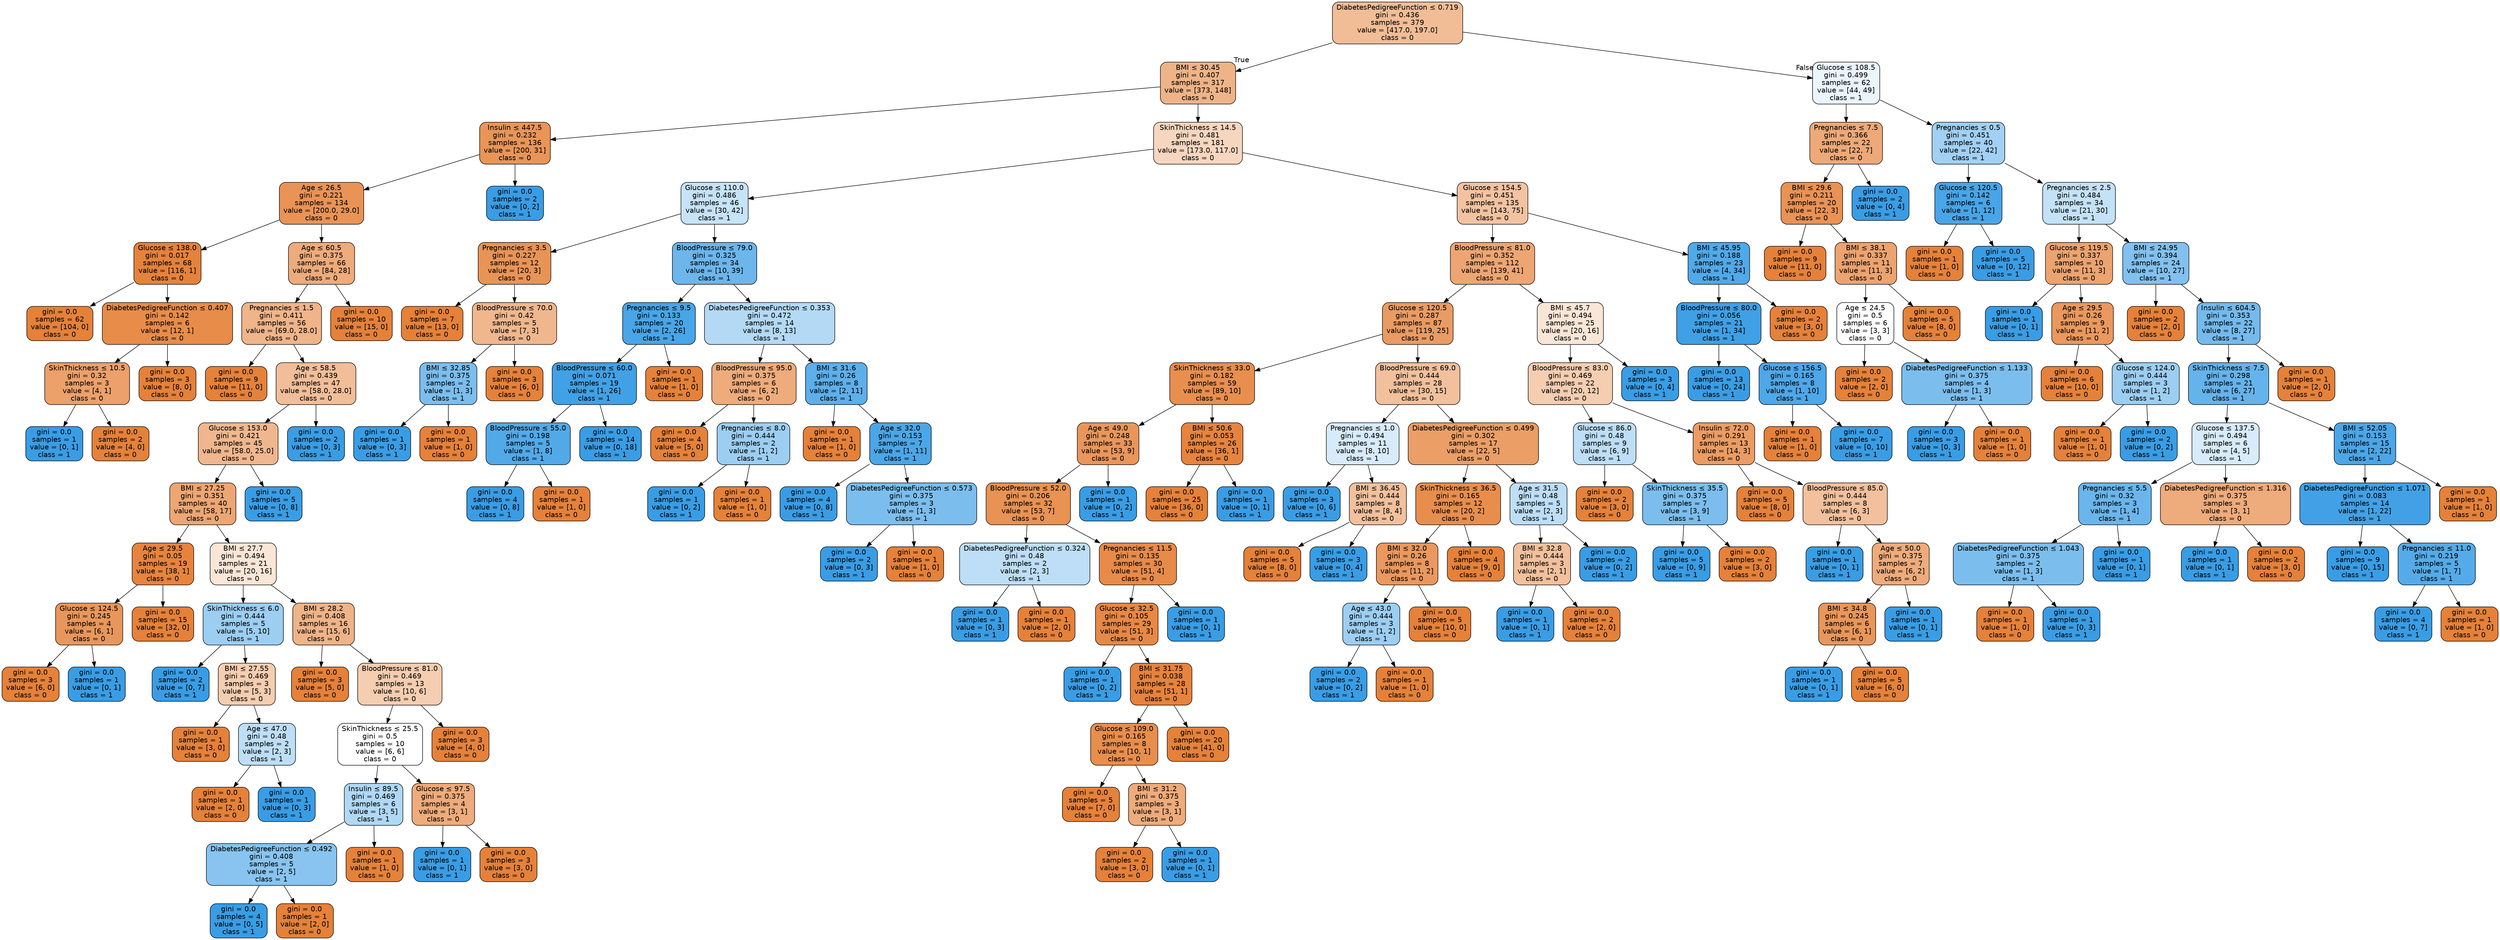 digraph Tree {
node [shape=box, style="filled, rounded", color="black", fontname="helvetica"] ;
edge [fontname="helvetica"] ;
0 [label=<DiabetesPedigreeFunction &le; 0.719<br/>gini = 0.436<br/>samples = 379<br/>value = [417.0, 197.0]<br/>class = 0>, fillcolor="#f1bd97"] ;
1 [label=<BMI &le; 30.45<br/>gini = 0.407<br/>samples = 317<br/>value = [373, 148]<br/>class = 0>, fillcolor="#efb388"] ;
0 -> 1 [labeldistance=2.5, labelangle=45, headlabel="True"] ;
2 [label=<Insulin &le; 447.5<br/>gini = 0.232<br/>samples = 136<br/>value = [200, 31]<br/>class = 0>, fillcolor="#e99558"] ;
1 -> 2 ;
3 [label=<Age &le; 26.5<br/>gini = 0.221<br/>samples = 134<br/>value = [200.0, 29.0]<br/>class = 0>, fillcolor="#e99356"] ;
2 -> 3 ;
4 [label=<Glucose &le; 138.0<br/>gini = 0.017<br/>samples = 68<br/>value = [116, 1]<br/>class = 0>, fillcolor="#e5823b"] ;
3 -> 4 ;
5 [label=<gini = 0.0<br/>samples = 62<br/>value = [104, 0]<br/>class = 0>, fillcolor="#e58139"] ;
4 -> 5 ;
6 [label=<DiabetesPedigreeFunction &le; 0.407<br/>gini = 0.142<br/>samples = 6<br/>value = [12, 1]<br/>class = 0>, fillcolor="#e78c49"] ;
4 -> 6 ;
7 [label=<SkinThickness &le; 10.5<br/>gini = 0.32<br/>samples = 3<br/>value = [4, 1]<br/>class = 0>, fillcolor="#eca06a"] ;
6 -> 7 ;
8 [label=<gini = 0.0<br/>samples = 1<br/>value = [0, 1]<br/>class = 1>, fillcolor="#399de5"] ;
7 -> 8 ;
9 [label=<gini = 0.0<br/>samples = 2<br/>value = [4, 0]<br/>class = 0>, fillcolor="#e58139"] ;
7 -> 9 ;
10 [label=<gini = 0.0<br/>samples = 3<br/>value = [8, 0]<br/>class = 0>, fillcolor="#e58139"] ;
6 -> 10 ;
11 [label=<Age &le; 60.5<br/>gini = 0.375<br/>samples = 66<br/>value = [84, 28]<br/>class = 0>, fillcolor="#eeab7b"] ;
3 -> 11 ;
12 [label=<Pregnancies &le; 1.5<br/>gini = 0.411<br/>samples = 56<br/>value = [69.0, 28.0]<br/>class = 0>, fillcolor="#f0b489"] ;
11 -> 12 ;
13 [label=<gini = 0.0<br/>samples = 9<br/>value = [11, 0]<br/>class = 0>, fillcolor="#e58139"] ;
12 -> 13 ;
14 [label=<Age &le; 58.5<br/>gini = 0.439<br/>samples = 47<br/>value = [58.0, 28.0]<br/>class = 0>, fillcolor="#f2be99"] ;
12 -> 14 ;
15 [label=<Glucose &le; 153.0<br/>gini = 0.421<br/>samples = 45<br/>value = [58.0, 25.0]<br/>class = 0>, fillcolor="#f0b78e"] ;
14 -> 15 ;
16 [label=<BMI &le; 27.25<br/>gini = 0.351<br/>samples = 40<br/>value = [58, 17]<br/>class = 0>, fillcolor="#eda673"] ;
15 -> 16 ;
17 [label=<Age &le; 29.5<br/>gini = 0.05<br/>samples = 19<br/>value = [38, 1]<br/>class = 0>, fillcolor="#e6843e"] ;
16 -> 17 ;
18 [label=<Glucose &le; 124.5<br/>gini = 0.245<br/>samples = 4<br/>value = [6, 1]<br/>class = 0>, fillcolor="#e9965a"] ;
17 -> 18 ;
19 [label=<gini = 0.0<br/>samples = 3<br/>value = [6, 0]<br/>class = 0>, fillcolor="#e58139"] ;
18 -> 19 ;
20 [label=<gini = 0.0<br/>samples = 1<br/>value = [0, 1]<br/>class = 1>, fillcolor="#399de5"] ;
18 -> 20 ;
21 [label=<gini = 0.0<br/>samples = 15<br/>value = [32, 0]<br/>class = 0>, fillcolor="#e58139"] ;
17 -> 21 ;
22 [label=<BMI &le; 27.7<br/>gini = 0.494<br/>samples = 21<br/>value = [20, 16]<br/>class = 0>, fillcolor="#fae6d7"] ;
16 -> 22 ;
23 [label=<SkinThickness &le; 6.0<br/>gini = 0.444<br/>samples = 5<br/>value = [5, 10]<br/>class = 1>, fillcolor="#9ccef2"] ;
22 -> 23 ;
24 [label=<gini = 0.0<br/>samples = 2<br/>value = [0, 7]<br/>class = 1>, fillcolor="#399de5"] ;
23 -> 24 ;
25 [label=<BMI &le; 27.55<br/>gini = 0.469<br/>samples = 3<br/>value = [5, 3]<br/>class = 0>, fillcolor="#f5cdb0"] ;
23 -> 25 ;
26 [label=<gini = 0.0<br/>samples = 1<br/>value = [3, 0]<br/>class = 0>, fillcolor="#e58139"] ;
25 -> 26 ;
27 [label=<Age &le; 47.0<br/>gini = 0.48<br/>samples = 2<br/>value = [2, 3]<br/>class = 1>, fillcolor="#bddef6"] ;
25 -> 27 ;
28 [label=<gini = 0.0<br/>samples = 1<br/>value = [2, 0]<br/>class = 0>, fillcolor="#e58139"] ;
27 -> 28 ;
29 [label=<gini = 0.0<br/>samples = 1<br/>value = [0, 3]<br/>class = 1>, fillcolor="#399de5"] ;
27 -> 29 ;
30 [label=<BMI &le; 28.2<br/>gini = 0.408<br/>samples = 16<br/>value = [15, 6]<br/>class = 0>, fillcolor="#efb388"] ;
22 -> 30 ;
31 [label=<gini = 0.0<br/>samples = 3<br/>value = [5, 0]<br/>class = 0>, fillcolor="#e58139"] ;
30 -> 31 ;
32 [label=<BloodPressure &le; 81.0<br/>gini = 0.469<br/>samples = 13<br/>value = [10, 6]<br/>class = 0>, fillcolor="#f5cdb0"] ;
30 -> 32 ;
33 [label=<SkinThickness &le; 25.5<br/>gini = 0.5<br/>samples = 10<br/>value = [6, 6]<br/>class = 0>, fillcolor="#ffffff"] ;
32 -> 33 ;
34 [label=<Insulin &le; 89.5<br/>gini = 0.469<br/>samples = 6<br/>value = [3, 5]<br/>class = 1>, fillcolor="#b0d8f5"] ;
33 -> 34 ;
35 [label=<DiabetesPedigreeFunction &le; 0.492<br/>gini = 0.408<br/>samples = 5<br/>value = [2, 5]<br/>class = 1>, fillcolor="#88c4ef"] ;
34 -> 35 ;
36 [label=<gini = 0.0<br/>samples = 4<br/>value = [0, 5]<br/>class = 1>, fillcolor="#399de5"] ;
35 -> 36 ;
37 [label=<gini = 0.0<br/>samples = 1<br/>value = [2, 0]<br/>class = 0>, fillcolor="#e58139"] ;
35 -> 37 ;
38 [label=<gini = 0.0<br/>samples = 1<br/>value = [1, 0]<br/>class = 0>, fillcolor="#e58139"] ;
34 -> 38 ;
39 [label=<Glucose &le; 97.5<br/>gini = 0.375<br/>samples = 4<br/>value = [3, 1]<br/>class = 0>, fillcolor="#eeab7b"] ;
33 -> 39 ;
40 [label=<gini = 0.0<br/>samples = 1<br/>value = [0, 1]<br/>class = 1>, fillcolor="#399de5"] ;
39 -> 40 ;
41 [label=<gini = 0.0<br/>samples = 3<br/>value = [3, 0]<br/>class = 0>, fillcolor="#e58139"] ;
39 -> 41 ;
42 [label=<gini = 0.0<br/>samples = 3<br/>value = [4, 0]<br/>class = 0>, fillcolor="#e58139"] ;
32 -> 42 ;
43 [label=<gini = 0.0<br/>samples = 5<br/>value = [0, 8]<br/>class = 1>, fillcolor="#399de5"] ;
15 -> 43 ;
44 [label=<gini = 0.0<br/>samples = 2<br/>value = [0, 3]<br/>class = 1>, fillcolor="#399de5"] ;
14 -> 44 ;
45 [label=<gini = 0.0<br/>samples = 10<br/>value = [15, 0]<br/>class = 0>, fillcolor="#e58139"] ;
11 -> 45 ;
46 [label=<gini = 0.0<br/>samples = 2<br/>value = [0, 2]<br/>class = 1>, fillcolor="#399de5"] ;
2 -> 46 ;
47 [label=<SkinThickness &le; 14.5<br/>gini = 0.481<br/>samples = 181<br/>value = [173.0, 117.0]<br/>class = 0>, fillcolor="#f7d6bf"] ;
1 -> 47 ;
48 [label=<Glucose &le; 110.0<br/>gini = 0.486<br/>samples = 46<br/>value = [30, 42]<br/>class = 1>, fillcolor="#c6e3f8"] ;
47 -> 48 ;
49 [label=<Pregnancies &le; 3.5<br/>gini = 0.227<br/>samples = 12<br/>value = [20, 3]<br/>class = 0>, fillcolor="#e99457"] ;
48 -> 49 ;
50 [label=<gini = 0.0<br/>samples = 7<br/>value = [13, 0]<br/>class = 0>, fillcolor="#e58139"] ;
49 -> 50 ;
51 [label=<BloodPressure &le; 70.0<br/>gini = 0.42<br/>samples = 5<br/>value = [7, 3]<br/>class = 0>, fillcolor="#f0b78e"] ;
49 -> 51 ;
52 [label=<BMI &le; 32.85<br/>gini = 0.375<br/>samples = 2<br/>value = [1, 3]<br/>class = 1>, fillcolor="#7bbeee"] ;
51 -> 52 ;
53 [label=<gini = 0.0<br/>samples = 1<br/>value = [0, 3]<br/>class = 1>, fillcolor="#399de5"] ;
52 -> 53 ;
54 [label=<gini = 0.0<br/>samples = 1<br/>value = [1, 0]<br/>class = 0>, fillcolor="#e58139"] ;
52 -> 54 ;
55 [label=<gini = 0.0<br/>samples = 3<br/>value = [6, 0]<br/>class = 0>, fillcolor="#e58139"] ;
51 -> 55 ;
56 [label=<BloodPressure &le; 79.0<br/>gini = 0.325<br/>samples = 34<br/>value = [10, 39]<br/>class = 1>, fillcolor="#6cb6ec"] ;
48 -> 56 ;
57 [label=<Pregnancies &le; 9.5<br/>gini = 0.133<br/>samples = 20<br/>value = [2, 26]<br/>class = 1>, fillcolor="#48a5e7"] ;
56 -> 57 ;
58 [label=<BloodPressure &le; 60.0<br/>gini = 0.071<br/>samples = 19<br/>value = [1, 26]<br/>class = 1>, fillcolor="#41a1e6"] ;
57 -> 58 ;
59 [label=<BloodPressure &le; 55.0<br/>gini = 0.198<br/>samples = 5<br/>value = [1, 8]<br/>class = 1>, fillcolor="#52a9e8"] ;
58 -> 59 ;
60 [label=<gini = 0.0<br/>samples = 4<br/>value = [0, 8]<br/>class = 1>, fillcolor="#399de5"] ;
59 -> 60 ;
61 [label=<gini = 0.0<br/>samples = 1<br/>value = [1, 0]<br/>class = 0>, fillcolor="#e58139"] ;
59 -> 61 ;
62 [label=<gini = 0.0<br/>samples = 14<br/>value = [0, 18]<br/>class = 1>, fillcolor="#399de5"] ;
58 -> 62 ;
63 [label=<gini = 0.0<br/>samples = 1<br/>value = [1, 0]<br/>class = 0>, fillcolor="#e58139"] ;
57 -> 63 ;
64 [label=<DiabetesPedigreeFunction &le; 0.353<br/>gini = 0.472<br/>samples = 14<br/>value = [8, 13]<br/>class = 1>, fillcolor="#b3d9f5"] ;
56 -> 64 ;
65 [label=<BloodPressure &le; 95.0<br/>gini = 0.375<br/>samples = 6<br/>value = [6, 2]<br/>class = 0>, fillcolor="#eeab7b"] ;
64 -> 65 ;
66 [label=<gini = 0.0<br/>samples = 4<br/>value = [5, 0]<br/>class = 0>, fillcolor="#e58139"] ;
65 -> 66 ;
67 [label=<Pregnancies &le; 8.0<br/>gini = 0.444<br/>samples = 2<br/>value = [1, 2]<br/>class = 1>, fillcolor="#9ccef2"] ;
65 -> 67 ;
68 [label=<gini = 0.0<br/>samples = 1<br/>value = [0, 2]<br/>class = 1>, fillcolor="#399de5"] ;
67 -> 68 ;
69 [label=<gini = 0.0<br/>samples = 1<br/>value = [1, 0]<br/>class = 0>, fillcolor="#e58139"] ;
67 -> 69 ;
70 [label=<BMI &le; 31.6<br/>gini = 0.26<br/>samples = 8<br/>value = [2, 11]<br/>class = 1>, fillcolor="#5dafea"] ;
64 -> 70 ;
71 [label=<gini = 0.0<br/>samples = 1<br/>value = [1, 0]<br/>class = 0>, fillcolor="#e58139"] ;
70 -> 71 ;
72 [label=<Age &le; 32.0<br/>gini = 0.153<br/>samples = 7<br/>value = [1, 11]<br/>class = 1>, fillcolor="#4ba6e7"] ;
70 -> 72 ;
73 [label=<gini = 0.0<br/>samples = 4<br/>value = [0, 8]<br/>class = 1>, fillcolor="#399de5"] ;
72 -> 73 ;
74 [label=<DiabetesPedigreeFunction &le; 0.573<br/>gini = 0.375<br/>samples = 3<br/>value = [1, 3]<br/>class = 1>, fillcolor="#7bbeee"] ;
72 -> 74 ;
75 [label=<gini = 0.0<br/>samples = 2<br/>value = [0, 3]<br/>class = 1>, fillcolor="#399de5"] ;
74 -> 75 ;
76 [label=<gini = 0.0<br/>samples = 1<br/>value = [1, 0]<br/>class = 0>, fillcolor="#e58139"] ;
74 -> 76 ;
77 [label=<Glucose &le; 154.5<br/>gini = 0.451<br/>samples = 135<br/>value = [143, 75]<br/>class = 0>, fillcolor="#f3c3a1"] ;
47 -> 77 ;
78 [label=<BloodPressure &le; 81.0<br/>gini = 0.352<br/>samples = 112<br/>value = [139, 41]<br/>class = 0>, fillcolor="#eda673"] ;
77 -> 78 ;
79 [label=<Glucose &le; 120.5<br/>gini = 0.287<br/>samples = 87<br/>value = [119, 25]<br/>class = 0>, fillcolor="#ea9b63"] ;
78 -> 79 ;
80 [label=<SkinThickness &le; 33.0<br/>gini = 0.182<br/>samples = 59<br/>value = [89, 10]<br/>class = 0>, fillcolor="#e88f4f"] ;
79 -> 80 ;
81 [label=<Age &le; 49.0<br/>gini = 0.248<br/>samples = 33<br/>value = [53, 9]<br/>class = 0>, fillcolor="#e9965b"] ;
80 -> 81 ;
82 [label=<BloodPressure &le; 52.0<br/>gini = 0.206<br/>samples = 32<br/>value = [53, 7]<br/>class = 0>, fillcolor="#e89253"] ;
81 -> 82 ;
83 [label=<DiabetesPedigreeFunction &le; 0.324<br/>gini = 0.48<br/>samples = 2<br/>value = [2, 3]<br/>class = 1>, fillcolor="#bddef6"] ;
82 -> 83 ;
84 [label=<gini = 0.0<br/>samples = 1<br/>value = [0, 3]<br/>class = 1>, fillcolor="#399de5"] ;
83 -> 84 ;
85 [label=<gini = 0.0<br/>samples = 1<br/>value = [2, 0]<br/>class = 0>, fillcolor="#e58139"] ;
83 -> 85 ;
86 [label=<Pregnancies &le; 11.5<br/>gini = 0.135<br/>samples = 30<br/>value = [51, 4]<br/>class = 0>, fillcolor="#e78b49"] ;
82 -> 86 ;
87 [label=<Glucose &le; 32.5<br/>gini = 0.105<br/>samples = 29<br/>value = [51, 3]<br/>class = 0>, fillcolor="#e78845"] ;
86 -> 87 ;
88 [label=<gini = 0.0<br/>samples = 1<br/>value = [0, 2]<br/>class = 1>, fillcolor="#399de5"] ;
87 -> 88 ;
89 [label=<BMI &le; 31.75<br/>gini = 0.038<br/>samples = 28<br/>value = [51, 1]<br/>class = 0>, fillcolor="#e6833d"] ;
87 -> 89 ;
90 [label=<Glucose &le; 109.0<br/>gini = 0.165<br/>samples = 8<br/>value = [10, 1]<br/>class = 0>, fillcolor="#e88e4d"] ;
89 -> 90 ;
91 [label=<gini = 0.0<br/>samples = 5<br/>value = [7, 0]<br/>class = 0>, fillcolor="#e58139"] ;
90 -> 91 ;
92 [label=<BMI &le; 31.2<br/>gini = 0.375<br/>samples = 3<br/>value = [3, 1]<br/>class = 0>, fillcolor="#eeab7b"] ;
90 -> 92 ;
93 [label=<gini = 0.0<br/>samples = 2<br/>value = [3, 0]<br/>class = 0>, fillcolor="#e58139"] ;
92 -> 93 ;
94 [label=<gini = 0.0<br/>samples = 1<br/>value = [0, 1]<br/>class = 1>, fillcolor="#399de5"] ;
92 -> 94 ;
95 [label=<gini = 0.0<br/>samples = 20<br/>value = [41, 0]<br/>class = 0>, fillcolor="#e58139"] ;
89 -> 95 ;
96 [label=<gini = 0.0<br/>samples = 1<br/>value = [0, 1]<br/>class = 1>, fillcolor="#399de5"] ;
86 -> 96 ;
97 [label=<gini = 0.0<br/>samples = 1<br/>value = [0, 2]<br/>class = 1>, fillcolor="#399de5"] ;
81 -> 97 ;
98 [label=<BMI &le; 50.6<br/>gini = 0.053<br/>samples = 26<br/>value = [36, 1]<br/>class = 0>, fillcolor="#e6843e"] ;
80 -> 98 ;
99 [label=<gini = 0.0<br/>samples = 25<br/>value = [36, 0]<br/>class = 0>, fillcolor="#e58139"] ;
98 -> 99 ;
100 [label=<gini = 0.0<br/>samples = 1<br/>value = [0, 1]<br/>class = 1>, fillcolor="#399de5"] ;
98 -> 100 ;
101 [label=<BloodPressure &le; 69.0<br/>gini = 0.444<br/>samples = 28<br/>value = [30, 15]<br/>class = 0>, fillcolor="#f2c09c"] ;
79 -> 101 ;
102 [label=<Pregnancies &le; 1.0<br/>gini = 0.494<br/>samples = 11<br/>value = [8, 10]<br/>class = 1>, fillcolor="#d7ebfa"] ;
101 -> 102 ;
103 [label=<gini = 0.0<br/>samples = 3<br/>value = [0, 6]<br/>class = 1>, fillcolor="#399de5"] ;
102 -> 103 ;
104 [label=<BMI &le; 36.45<br/>gini = 0.444<br/>samples = 8<br/>value = [8, 4]<br/>class = 0>, fillcolor="#f2c09c"] ;
102 -> 104 ;
105 [label=<gini = 0.0<br/>samples = 5<br/>value = [8, 0]<br/>class = 0>, fillcolor="#e58139"] ;
104 -> 105 ;
106 [label=<gini = 0.0<br/>samples = 3<br/>value = [0, 4]<br/>class = 1>, fillcolor="#399de5"] ;
104 -> 106 ;
107 [label=<DiabetesPedigreeFunction &le; 0.499<br/>gini = 0.302<br/>samples = 17<br/>value = [22, 5]<br/>class = 0>, fillcolor="#eb9e66"] ;
101 -> 107 ;
108 [label=<SkinThickness &le; 36.5<br/>gini = 0.165<br/>samples = 12<br/>value = [20, 2]<br/>class = 0>, fillcolor="#e88e4d"] ;
107 -> 108 ;
109 [label=<BMI &le; 32.0<br/>gini = 0.26<br/>samples = 8<br/>value = [11, 2]<br/>class = 0>, fillcolor="#ea985d"] ;
108 -> 109 ;
110 [label=<Age &le; 43.0<br/>gini = 0.444<br/>samples = 3<br/>value = [1, 2]<br/>class = 1>, fillcolor="#9ccef2"] ;
109 -> 110 ;
111 [label=<gini = 0.0<br/>samples = 2<br/>value = [0, 2]<br/>class = 1>, fillcolor="#399de5"] ;
110 -> 111 ;
112 [label=<gini = 0.0<br/>samples = 1<br/>value = [1, 0]<br/>class = 0>, fillcolor="#e58139"] ;
110 -> 112 ;
113 [label=<gini = 0.0<br/>samples = 5<br/>value = [10, 0]<br/>class = 0>, fillcolor="#e58139"] ;
109 -> 113 ;
114 [label=<gini = 0.0<br/>samples = 4<br/>value = [9, 0]<br/>class = 0>, fillcolor="#e58139"] ;
108 -> 114 ;
115 [label=<Age &le; 31.5<br/>gini = 0.48<br/>samples = 5<br/>value = [2, 3]<br/>class = 1>, fillcolor="#bddef6"] ;
107 -> 115 ;
116 [label=<BMI &le; 32.8<br/>gini = 0.444<br/>samples = 3<br/>value = [2, 1]<br/>class = 0>, fillcolor="#f2c09c"] ;
115 -> 116 ;
117 [label=<gini = 0.0<br/>samples = 1<br/>value = [0, 1]<br/>class = 1>, fillcolor="#399de5"] ;
116 -> 117 ;
118 [label=<gini = 0.0<br/>samples = 2<br/>value = [2, 0]<br/>class = 0>, fillcolor="#e58139"] ;
116 -> 118 ;
119 [label=<gini = 0.0<br/>samples = 2<br/>value = [0, 2]<br/>class = 1>, fillcolor="#399de5"] ;
115 -> 119 ;
120 [label=<BMI &le; 45.7<br/>gini = 0.494<br/>samples = 25<br/>value = [20, 16]<br/>class = 0>, fillcolor="#fae6d7"] ;
78 -> 120 ;
121 [label=<BloodPressure &le; 83.0<br/>gini = 0.469<br/>samples = 22<br/>value = [20, 12]<br/>class = 0>, fillcolor="#f5cdb0"] ;
120 -> 121 ;
122 [label=<Glucose &le; 86.0<br/>gini = 0.48<br/>samples = 9<br/>value = [6, 9]<br/>class = 1>, fillcolor="#bddef6"] ;
121 -> 122 ;
123 [label=<gini = 0.0<br/>samples = 2<br/>value = [3, 0]<br/>class = 0>, fillcolor="#e58139"] ;
122 -> 123 ;
124 [label=<SkinThickness &le; 35.5<br/>gini = 0.375<br/>samples = 7<br/>value = [3, 9]<br/>class = 1>, fillcolor="#7bbeee"] ;
122 -> 124 ;
125 [label=<gini = 0.0<br/>samples = 5<br/>value = [0, 9]<br/>class = 1>, fillcolor="#399de5"] ;
124 -> 125 ;
126 [label=<gini = 0.0<br/>samples = 2<br/>value = [3, 0]<br/>class = 0>, fillcolor="#e58139"] ;
124 -> 126 ;
127 [label=<Insulin &le; 72.0<br/>gini = 0.291<br/>samples = 13<br/>value = [14, 3]<br/>class = 0>, fillcolor="#eb9c63"] ;
121 -> 127 ;
128 [label=<gini = 0.0<br/>samples = 5<br/>value = [8, 0]<br/>class = 0>, fillcolor="#e58139"] ;
127 -> 128 ;
129 [label=<BloodPressure &le; 85.0<br/>gini = 0.444<br/>samples = 8<br/>value = [6, 3]<br/>class = 0>, fillcolor="#f2c09c"] ;
127 -> 129 ;
130 [label=<gini = 0.0<br/>samples = 1<br/>value = [0, 1]<br/>class = 1>, fillcolor="#399de5"] ;
129 -> 130 ;
131 [label=<Age &le; 50.0<br/>gini = 0.375<br/>samples = 7<br/>value = [6, 2]<br/>class = 0>, fillcolor="#eeab7b"] ;
129 -> 131 ;
132 [label=<BMI &le; 34.8<br/>gini = 0.245<br/>samples = 6<br/>value = [6, 1]<br/>class = 0>, fillcolor="#e9965a"] ;
131 -> 132 ;
133 [label=<gini = 0.0<br/>samples = 1<br/>value = [0, 1]<br/>class = 1>, fillcolor="#399de5"] ;
132 -> 133 ;
134 [label=<gini = 0.0<br/>samples = 5<br/>value = [6, 0]<br/>class = 0>, fillcolor="#e58139"] ;
132 -> 134 ;
135 [label=<gini = 0.0<br/>samples = 1<br/>value = [0, 1]<br/>class = 1>, fillcolor="#399de5"] ;
131 -> 135 ;
136 [label=<gini = 0.0<br/>samples = 3<br/>value = [0, 4]<br/>class = 1>, fillcolor="#399de5"] ;
120 -> 136 ;
137 [label=<BMI &le; 45.95<br/>gini = 0.188<br/>samples = 23<br/>value = [4, 34]<br/>class = 1>, fillcolor="#50a9e8"] ;
77 -> 137 ;
138 [label=<BloodPressure &le; 80.0<br/>gini = 0.056<br/>samples = 21<br/>value = [1, 34]<br/>class = 1>, fillcolor="#3fa0e6"] ;
137 -> 138 ;
139 [label=<gini = 0.0<br/>samples = 13<br/>value = [0, 24]<br/>class = 1>, fillcolor="#399de5"] ;
138 -> 139 ;
140 [label=<Glucose &le; 156.5<br/>gini = 0.165<br/>samples = 8<br/>value = [1, 10]<br/>class = 1>, fillcolor="#4da7e8"] ;
138 -> 140 ;
141 [label=<gini = 0.0<br/>samples = 1<br/>value = [1, 0]<br/>class = 0>, fillcolor="#e58139"] ;
140 -> 141 ;
142 [label=<gini = 0.0<br/>samples = 7<br/>value = [0, 10]<br/>class = 1>, fillcolor="#399de5"] ;
140 -> 142 ;
143 [label=<gini = 0.0<br/>samples = 2<br/>value = [3, 0]<br/>class = 0>, fillcolor="#e58139"] ;
137 -> 143 ;
144 [label=<Glucose &le; 108.5<br/>gini = 0.499<br/>samples = 62<br/>value = [44, 49]<br/>class = 1>, fillcolor="#ebf5fc"] ;
0 -> 144 [labeldistance=2.5, labelangle=-45, headlabel="False"] ;
145 [label=<Pregnancies &le; 7.5<br/>gini = 0.366<br/>samples = 22<br/>value = [22, 7]<br/>class = 0>, fillcolor="#eda978"] ;
144 -> 145 ;
146 [label=<BMI &le; 29.6<br/>gini = 0.211<br/>samples = 20<br/>value = [22, 3]<br/>class = 0>, fillcolor="#e99254"] ;
145 -> 146 ;
147 [label=<gini = 0.0<br/>samples = 9<br/>value = [11, 0]<br/>class = 0>, fillcolor="#e58139"] ;
146 -> 147 ;
148 [label=<BMI &le; 38.1<br/>gini = 0.337<br/>samples = 11<br/>value = [11, 3]<br/>class = 0>, fillcolor="#eca36f"] ;
146 -> 148 ;
149 [label=<Age &le; 24.5<br/>gini = 0.5<br/>samples = 6<br/>value = [3, 3]<br/>class = 0>, fillcolor="#ffffff"] ;
148 -> 149 ;
150 [label=<gini = 0.0<br/>samples = 2<br/>value = [2, 0]<br/>class = 0>, fillcolor="#e58139"] ;
149 -> 150 ;
151 [label=<DiabetesPedigreeFunction &le; 1.133<br/>gini = 0.375<br/>samples = 4<br/>value = [1, 3]<br/>class = 1>, fillcolor="#7bbeee"] ;
149 -> 151 ;
152 [label=<gini = 0.0<br/>samples = 3<br/>value = [0, 3]<br/>class = 1>, fillcolor="#399de5"] ;
151 -> 152 ;
153 [label=<gini = 0.0<br/>samples = 1<br/>value = [1, 0]<br/>class = 0>, fillcolor="#e58139"] ;
151 -> 153 ;
154 [label=<gini = 0.0<br/>samples = 5<br/>value = [8, 0]<br/>class = 0>, fillcolor="#e58139"] ;
148 -> 154 ;
155 [label=<gini = 0.0<br/>samples = 2<br/>value = [0, 4]<br/>class = 1>, fillcolor="#399de5"] ;
145 -> 155 ;
156 [label=<Pregnancies &le; 0.5<br/>gini = 0.451<br/>samples = 40<br/>value = [22, 42]<br/>class = 1>, fillcolor="#a1d0f3"] ;
144 -> 156 ;
157 [label=<Glucose &le; 120.5<br/>gini = 0.142<br/>samples = 6<br/>value = [1, 12]<br/>class = 1>, fillcolor="#49a5e7"] ;
156 -> 157 ;
158 [label=<gini = 0.0<br/>samples = 1<br/>value = [1, 0]<br/>class = 0>, fillcolor="#e58139"] ;
157 -> 158 ;
159 [label=<gini = 0.0<br/>samples = 5<br/>value = [0, 12]<br/>class = 1>, fillcolor="#399de5"] ;
157 -> 159 ;
160 [label=<Pregnancies &le; 2.5<br/>gini = 0.484<br/>samples = 34<br/>value = [21, 30]<br/>class = 1>, fillcolor="#c4e2f7"] ;
156 -> 160 ;
161 [label=<Glucose &le; 119.5<br/>gini = 0.337<br/>samples = 10<br/>value = [11, 3]<br/>class = 0>, fillcolor="#eca36f"] ;
160 -> 161 ;
162 [label=<gini = 0.0<br/>samples = 1<br/>value = [0, 1]<br/>class = 1>, fillcolor="#399de5"] ;
161 -> 162 ;
163 [label=<Age &le; 29.5<br/>gini = 0.26<br/>samples = 9<br/>value = [11, 2]<br/>class = 0>, fillcolor="#ea985d"] ;
161 -> 163 ;
164 [label=<gini = 0.0<br/>samples = 6<br/>value = [10, 0]<br/>class = 0>, fillcolor="#e58139"] ;
163 -> 164 ;
165 [label=<Glucose &le; 124.0<br/>gini = 0.444<br/>samples = 3<br/>value = [1, 2]<br/>class = 1>, fillcolor="#9ccef2"] ;
163 -> 165 ;
166 [label=<gini = 0.0<br/>samples = 1<br/>value = [1, 0]<br/>class = 0>, fillcolor="#e58139"] ;
165 -> 166 ;
167 [label=<gini = 0.0<br/>samples = 2<br/>value = [0, 2]<br/>class = 1>, fillcolor="#399de5"] ;
165 -> 167 ;
168 [label=<BMI &le; 24.95<br/>gini = 0.394<br/>samples = 24<br/>value = [10, 27]<br/>class = 1>, fillcolor="#82c1ef"] ;
160 -> 168 ;
169 [label=<gini = 0.0<br/>samples = 2<br/>value = [2, 0]<br/>class = 0>, fillcolor="#e58139"] ;
168 -> 169 ;
170 [label=<Insulin &le; 604.5<br/>gini = 0.353<br/>samples = 22<br/>value = [8, 27]<br/>class = 1>, fillcolor="#74baed"] ;
168 -> 170 ;
171 [label=<SkinThickness &le; 7.5<br/>gini = 0.298<br/>samples = 21<br/>value = [6, 27]<br/>class = 1>, fillcolor="#65b3eb"] ;
170 -> 171 ;
172 [label=<Glucose &le; 137.5<br/>gini = 0.494<br/>samples = 6<br/>value = [4, 5]<br/>class = 1>, fillcolor="#d7ebfa"] ;
171 -> 172 ;
173 [label=<Pregnancies &le; 5.5<br/>gini = 0.32<br/>samples = 3<br/>value = [1, 4]<br/>class = 1>, fillcolor="#6ab6ec"] ;
172 -> 173 ;
174 [label=<DiabetesPedigreeFunction &le; 1.043<br/>gini = 0.375<br/>samples = 2<br/>value = [1, 3]<br/>class = 1>, fillcolor="#7bbeee"] ;
173 -> 174 ;
175 [label=<gini = 0.0<br/>samples = 1<br/>value = [1, 0]<br/>class = 0>, fillcolor="#e58139"] ;
174 -> 175 ;
176 [label=<gini = 0.0<br/>samples = 1<br/>value = [0, 3]<br/>class = 1>, fillcolor="#399de5"] ;
174 -> 176 ;
177 [label=<gini = 0.0<br/>samples = 1<br/>value = [0, 1]<br/>class = 1>, fillcolor="#399de5"] ;
173 -> 177 ;
178 [label=<DiabetesPedigreeFunction &le; 1.316<br/>gini = 0.375<br/>samples = 3<br/>value = [3, 1]<br/>class = 0>, fillcolor="#eeab7b"] ;
172 -> 178 ;
179 [label=<gini = 0.0<br/>samples = 1<br/>value = [0, 1]<br/>class = 1>, fillcolor="#399de5"] ;
178 -> 179 ;
180 [label=<gini = 0.0<br/>samples = 2<br/>value = [3, 0]<br/>class = 0>, fillcolor="#e58139"] ;
178 -> 180 ;
181 [label=<BMI &le; 52.05<br/>gini = 0.153<br/>samples = 15<br/>value = [2, 22]<br/>class = 1>, fillcolor="#4ba6e7"] ;
171 -> 181 ;
182 [label=<DiabetesPedigreeFunction &le; 1.071<br/>gini = 0.083<br/>samples = 14<br/>value = [1, 22]<br/>class = 1>, fillcolor="#42a1e6"] ;
181 -> 182 ;
183 [label=<gini = 0.0<br/>samples = 9<br/>value = [0, 15]<br/>class = 1>, fillcolor="#399de5"] ;
182 -> 183 ;
184 [label=<Pregnancies &le; 11.0<br/>gini = 0.219<br/>samples = 5<br/>value = [1, 7]<br/>class = 1>, fillcolor="#55abe9"] ;
182 -> 184 ;
185 [label=<gini = 0.0<br/>samples = 4<br/>value = [0, 7]<br/>class = 1>, fillcolor="#399de5"] ;
184 -> 185 ;
186 [label=<gini = 0.0<br/>samples = 1<br/>value = [1, 0]<br/>class = 0>, fillcolor="#e58139"] ;
184 -> 186 ;
187 [label=<gini = 0.0<br/>samples = 1<br/>value = [1, 0]<br/>class = 0>, fillcolor="#e58139"] ;
181 -> 187 ;
188 [label=<gini = 0.0<br/>samples = 1<br/>value = [2, 0]<br/>class = 0>, fillcolor="#e58139"] ;
170 -> 188 ;
}